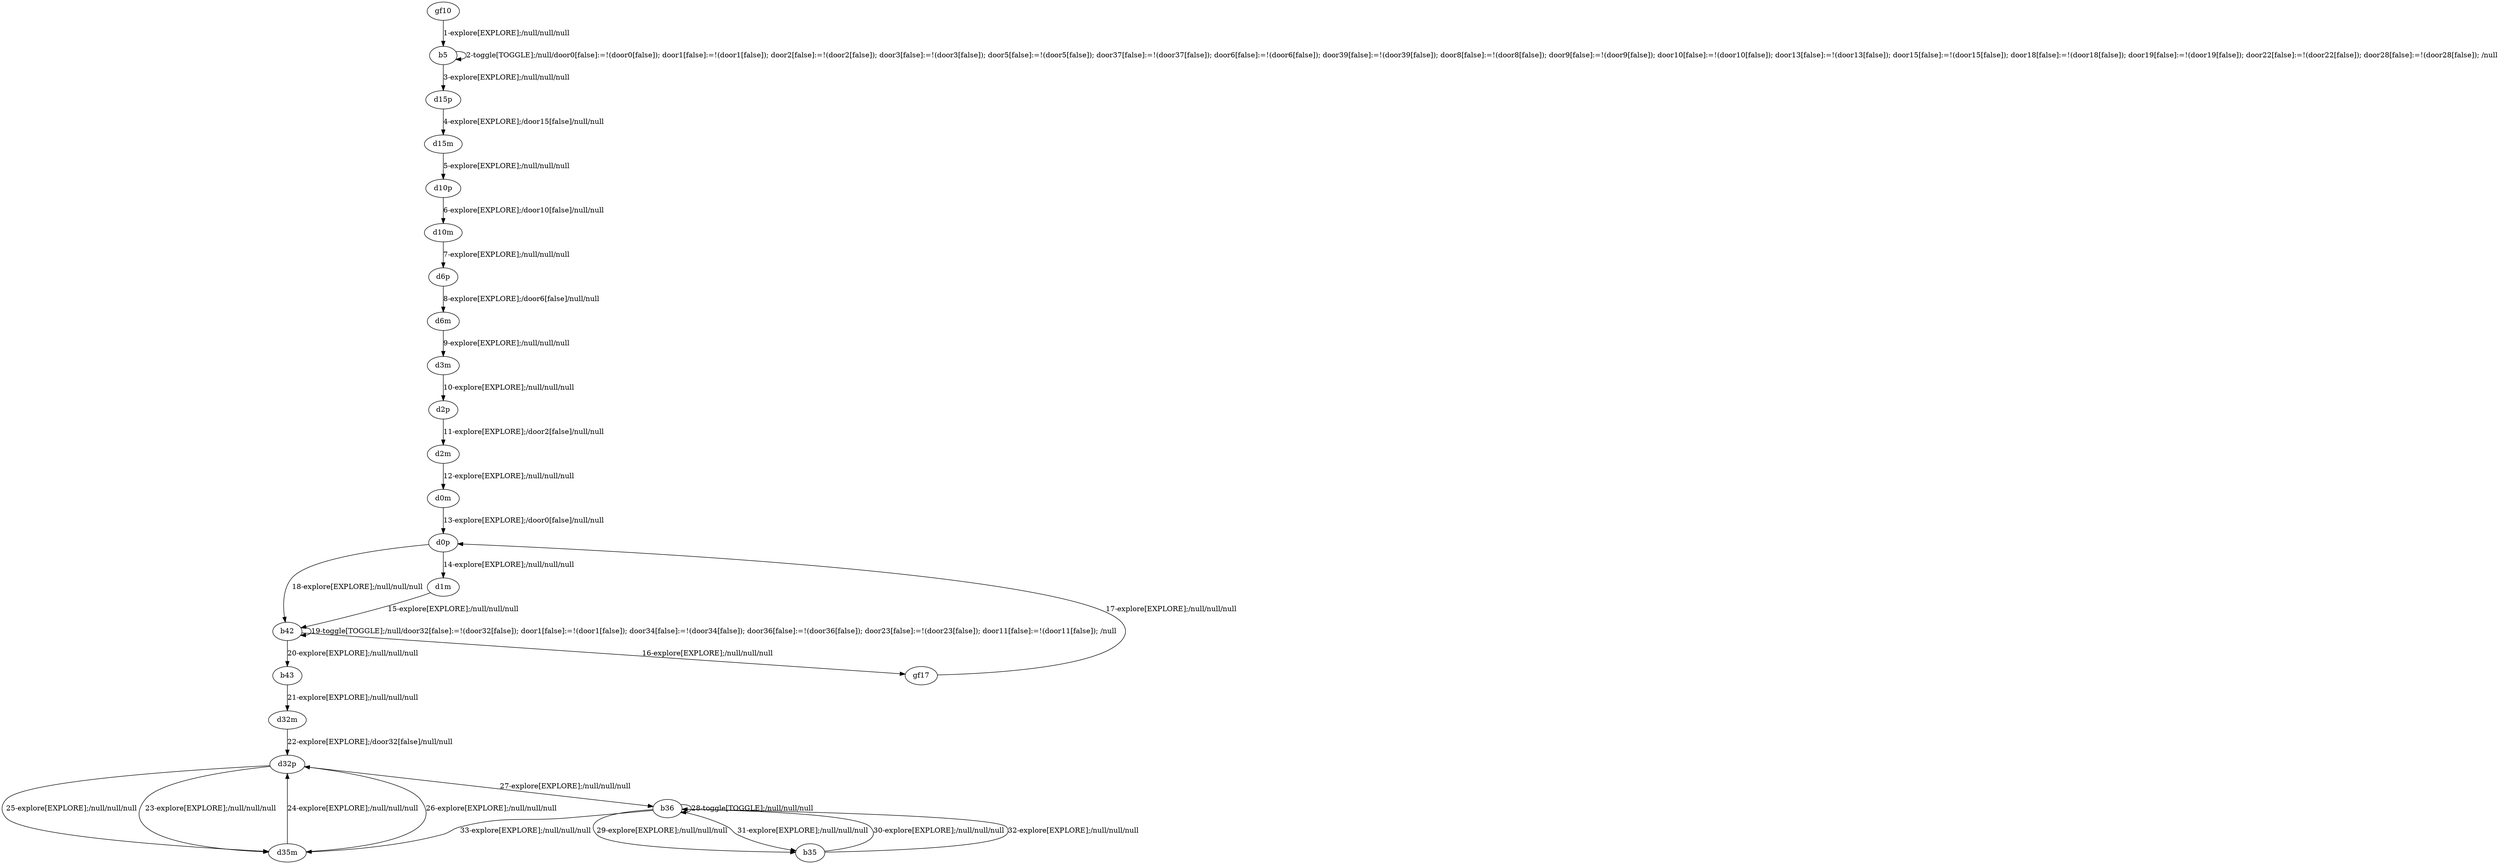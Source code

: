 # Total number of goals covered by this test: 1
# d1m --> b42

digraph g {
"gf10" -> "b5" [label = "1-explore[EXPLORE];/null/null/null"];
"b5" -> "b5" [label = "2-toggle[TOGGLE];/null/door0[false]:=!(door0[false]); door1[false]:=!(door1[false]); door2[false]:=!(door2[false]); door3[false]:=!(door3[false]); door5[false]:=!(door5[false]); door37[false]:=!(door37[false]); door6[false]:=!(door6[false]); door39[false]:=!(door39[false]); door8[false]:=!(door8[false]); door9[false]:=!(door9[false]); door10[false]:=!(door10[false]); door13[false]:=!(door13[false]); door15[false]:=!(door15[false]); door18[false]:=!(door18[false]); door19[false]:=!(door19[false]); door22[false]:=!(door22[false]); door28[false]:=!(door28[false]); /null"];
"b5" -> "d15p" [label = "3-explore[EXPLORE];/null/null/null"];
"d15p" -> "d15m" [label = "4-explore[EXPLORE];/door15[false]/null/null"];
"d15m" -> "d10p" [label = "5-explore[EXPLORE];/null/null/null"];
"d10p" -> "d10m" [label = "6-explore[EXPLORE];/door10[false]/null/null"];
"d10m" -> "d6p" [label = "7-explore[EXPLORE];/null/null/null"];
"d6p" -> "d6m" [label = "8-explore[EXPLORE];/door6[false]/null/null"];
"d6m" -> "d3m" [label = "9-explore[EXPLORE];/null/null/null"];
"d3m" -> "d2p" [label = "10-explore[EXPLORE];/null/null/null"];
"d2p" -> "d2m" [label = "11-explore[EXPLORE];/door2[false]/null/null"];
"d2m" -> "d0m" [label = "12-explore[EXPLORE];/null/null/null"];
"d0m" -> "d0p" [label = "13-explore[EXPLORE];/door0[false]/null/null"];
"d0p" -> "d1m" [label = "14-explore[EXPLORE];/null/null/null"];
"d1m" -> "b42" [label = "15-explore[EXPLORE];/null/null/null"];
"b42" -> "gf17" [label = "16-explore[EXPLORE];/null/null/null"];
"gf17" -> "d0p" [label = "17-explore[EXPLORE];/null/null/null"];
"d0p" -> "b42" [label = "18-explore[EXPLORE];/null/null/null"];
"b42" -> "b42" [label = "19-toggle[TOGGLE];/null/door32[false]:=!(door32[false]); door1[false]:=!(door1[false]); door34[false]:=!(door34[false]); door36[false]:=!(door36[false]); door23[false]:=!(door23[false]); door11[false]:=!(door11[false]); /null"];
"b42" -> "b43" [label = "20-explore[EXPLORE];/null/null/null"];
"b43" -> "d32m" [label = "21-explore[EXPLORE];/null/null/null"];
"d32m" -> "d32p" [label = "22-explore[EXPLORE];/door32[false]/null/null"];
"d32p" -> "d35m" [label = "23-explore[EXPLORE];/null/null/null"];
"d35m" -> "d32p" [label = "24-explore[EXPLORE];/null/null/null"];
"d32p" -> "d35m" [label = "25-explore[EXPLORE];/null/null/null"];
"d35m" -> "d32p" [label = "26-explore[EXPLORE];/null/null/null"];
"d32p" -> "b36" [label = "27-explore[EXPLORE];/null/null/null"];
"b36" -> "b36" [label = "28-toggle[TOGGLE];/null/null/null"];
"b36" -> "b35" [label = "29-explore[EXPLORE];/null/null/null"];
"b35" -> "b36" [label = "30-explore[EXPLORE];/null/null/null"];
"b36" -> "b35" [label = "31-explore[EXPLORE];/null/null/null"];
"b35" -> "b36" [label = "32-explore[EXPLORE];/null/null/null"];
"b36" -> "d35m" [label = "33-explore[EXPLORE];/null/null/null"];
}